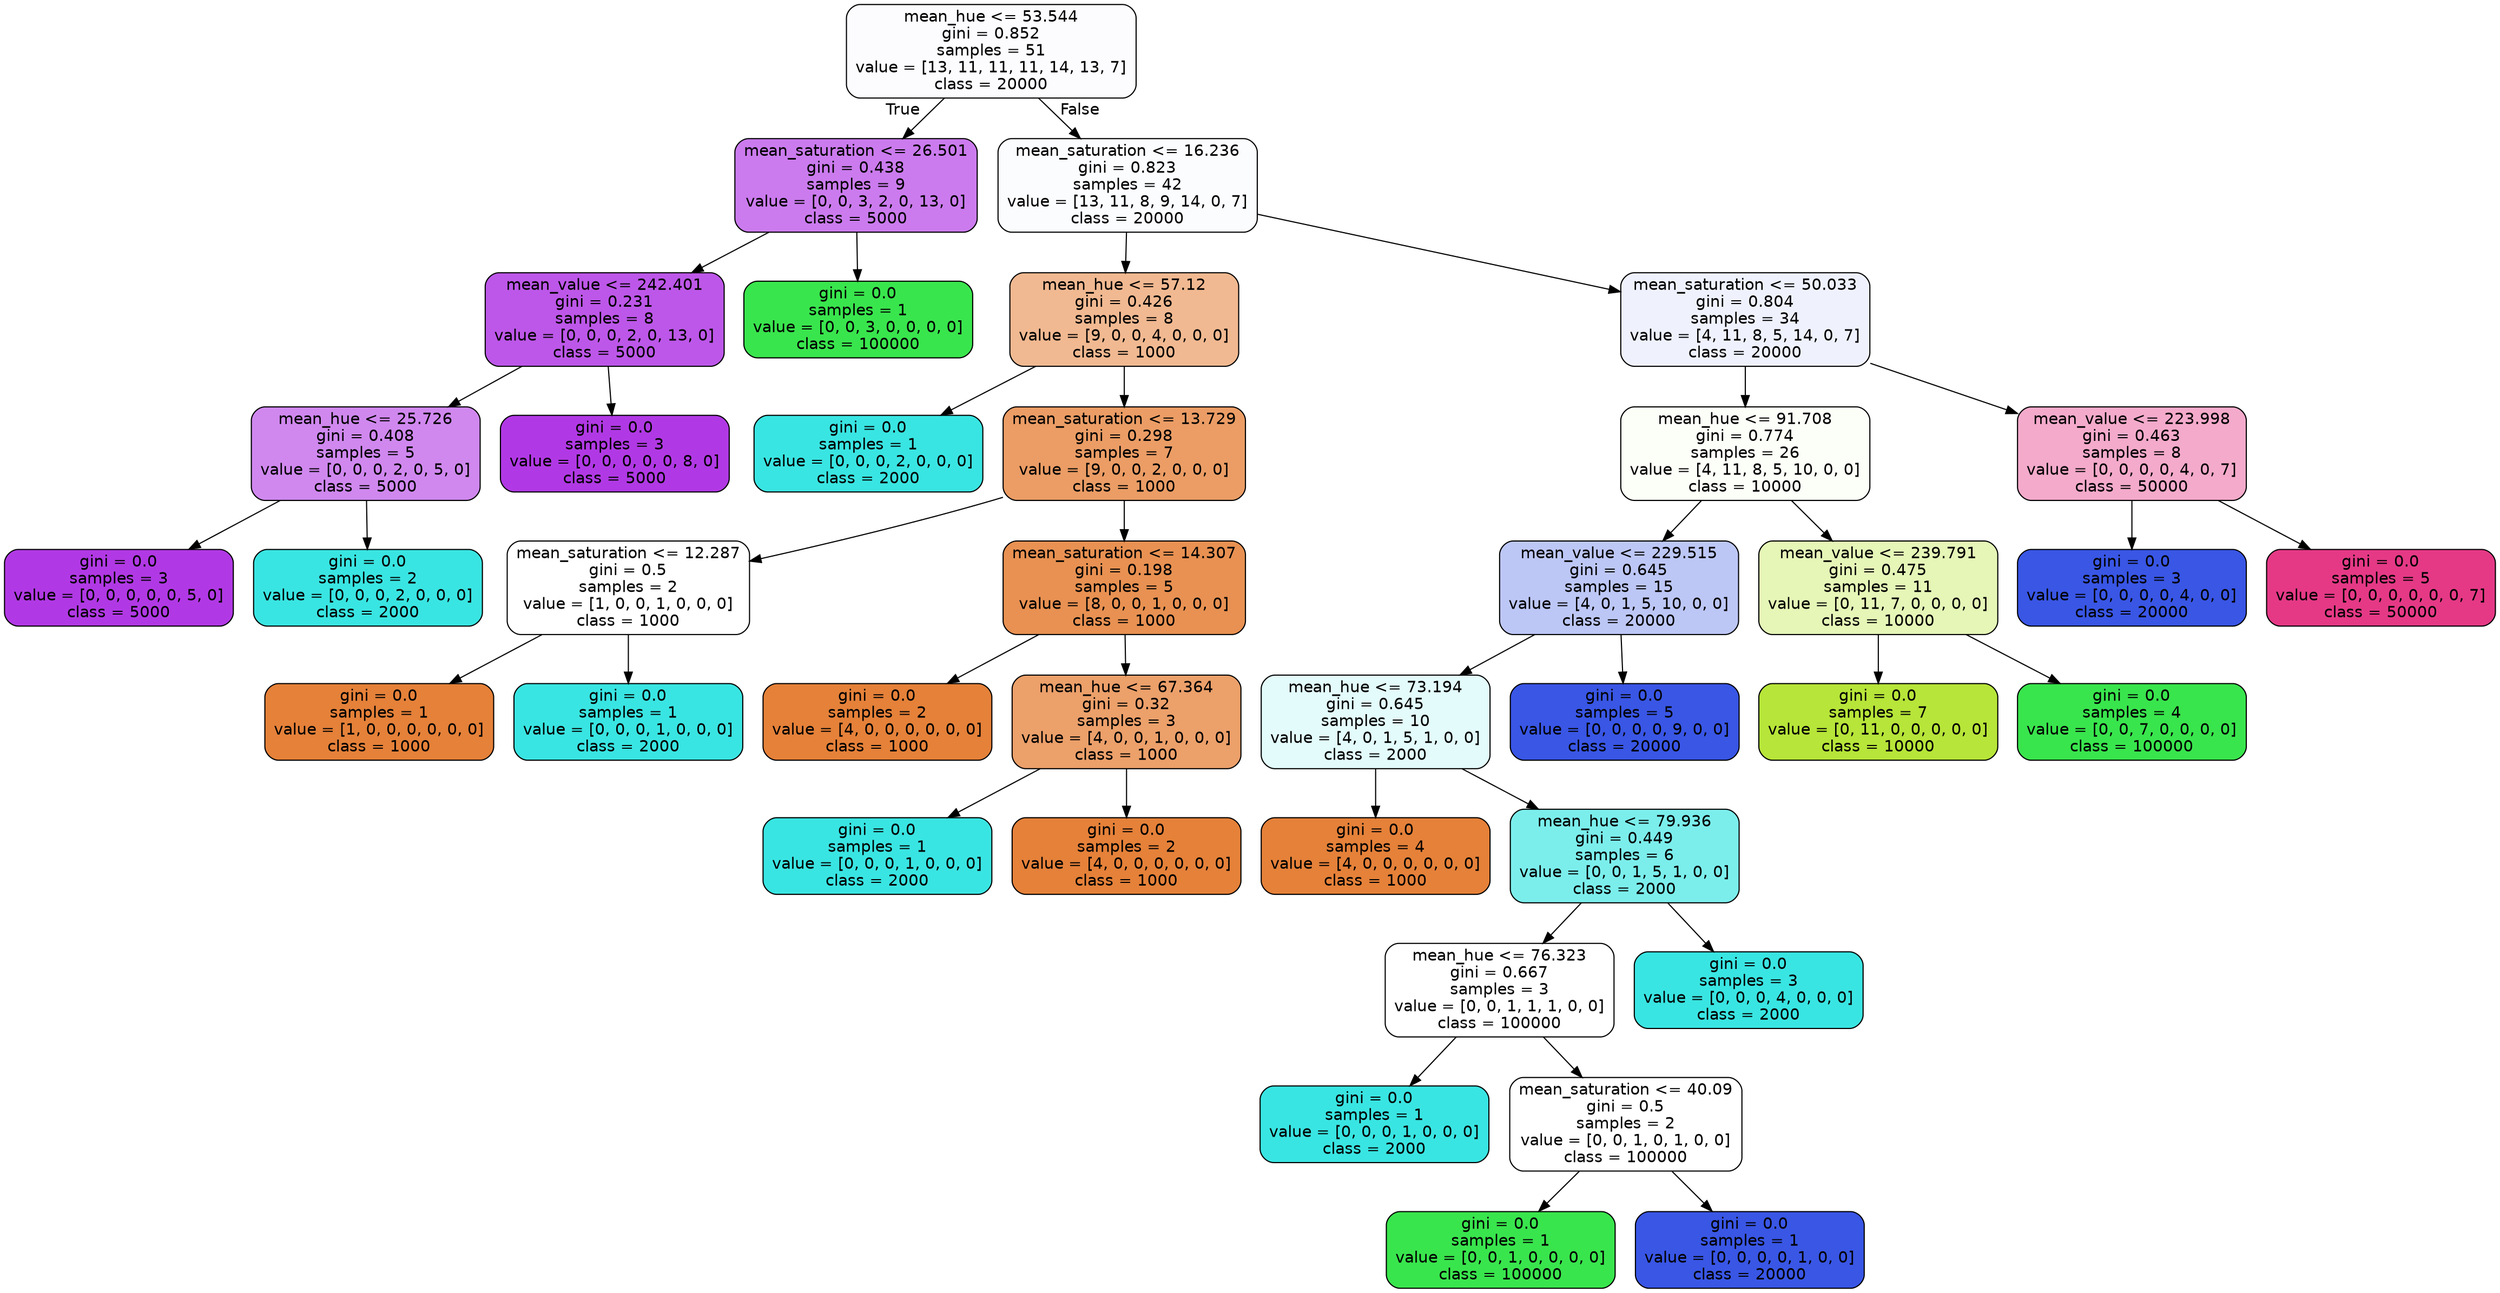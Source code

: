 digraph Tree {
node [shape=box, style="filled, rounded", color="black", fontname="helvetica"] ;
edge [fontname="helvetica"] ;
0 [label="mean_hue <= 53.544\ngini = 0.852\nsamples = 51\nvalue = [13, 11, 11, 11, 14, 13, 7]\nclass = 20000", fillcolor="#fcfcff"] ;
1 [label="mean_saturation <= 26.501\ngini = 0.438\nsamples = 9\nvalue = [0, 0, 3, 2, 0, 13, 0]\nclass = 5000", fillcolor="#cb7bee"] ;
0 -> 1 [labeldistance=2.5, labelangle=45, headlabel="True"] ;
2 [label="mean_value <= 242.401\ngini = 0.231\nsamples = 8\nvalue = [0, 0, 0, 2, 0, 13, 0]\nclass = 5000", fillcolor="#bd57e9"] ;
1 -> 2 ;
3 [label="mean_hue <= 25.726\ngini = 0.408\nsamples = 5\nvalue = [0, 0, 0, 2, 0, 5, 0]\nclass = 5000", fillcolor="#d088ef"] ;
2 -> 3 ;
4 [label="gini = 0.0\nsamples = 3\nvalue = [0, 0, 0, 0, 0, 5, 0]\nclass = 5000", fillcolor="#b139e5"] ;
3 -> 4 ;
5 [label="gini = 0.0\nsamples = 2\nvalue = [0, 0, 0, 2, 0, 0, 0]\nclass = 2000", fillcolor="#39e5e2"] ;
3 -> 5 ;
6 [label="gini = 0.0\nsamples = 3\nvalue = [0, 0, 0, 0, 0, 8, 0]\nclass = 5000", fillcolor="#b139e5"] ;
2 -> 6 ;
7 [label="gini = 0.0\nsamples = 1\nvalue = [0, 0, 3, 0, 0, 0, 0]\nclass = 100000", fillcolor="#39e54d"] ;
1 -> 7 ;
8 [label="mean_saturation <= 16.236\ngini = 0.823\nsamples = 42\nvalue = [13, 11, 8, 9, 14, 0, 7]\nclass = 20000", fillcolor="#fbfcfe"] ;
0 -> 8 [labeldistance=2.5, labelangle=-45, headlabel="False"] ;
9 [label="mean_hue <= 57.12\ngini = 0.426\nsamples = 8\nvalue = [9, 0, 0, 4, 0, 0, 0]\nclass = 1000", fillcolor="#f1b991"] ;
8 -> 9 ;
10 [label="gini = 0.0\nsamples = 1\nvalue = [0, 0, 0, 2, 0, 0, 0]\nclass = 2000", fillcolor="#39e5e2"] ;
9 -> 10 ;
11 [label="mean_saturation <= 13.729\ngini = 0.298\nsamples = 7\nvalue = [9, 0, 0, 2, 0, 0, 0]\nclass = 1000", fillcolor="#eb9d65"] ;
9 -> 11 ;
12 [label="mean_saturation <= 12.287\ngini = 0.5\nsamples = 2\nvalue = [1, 0, 0, 1, 0, 0, 0]\nclass = 1000", fillcolor="#ffffff"] ;
11 -> 12 ;
13 [label="gini = 0.0\nsamples = 1\nvalue = [1, 0, 0, 0, 0, 0, 0]\nclass = 1000", fillcolor="#e58139"] ;
12 -> 13 ;
14 [label="gini = 0.0\nsamples = 1\nvalue = [0, 0, 0, 1, 0, 0, 0]\nclass = 2000", fillcolor="#39e5e2"] ;
12 -> 14 ;
15 [label="mean_saturation <= 14.307\ngini = 0.198\nsamples = 5\nvalue = [8, 0, 0, 1, 0, 0, 0]\nclass = 1000", fillcolor="#e89152"] ;
11 -> 15 ;
16 [label="gini = 0.0\nsamples = 2\nvalue = [4, 0, 0, 0, 0, 0, 0]\nclass = 1000", fillcolor="#e58139"] ;
15 -> 16 ;
17 [label="mean_hue <= 67.364\ngini = 0.32\nsamples = 3\nvalue = [4, 0, 0, 1, 0, 0, 0]\nclass = 1000", fillcolor="#eca06a"] ;
15 -> 17 ;
18 [label="gini = 0.0\nsamples = 1\nvalue = [0, 0, 0, 1, 0, 0, 0]\nclass = 2000", fillcolor="#39e5e2"] ;
17 -> 18 ;
19 [label="gini = 0.0\nsamples = 2\nvalue = [4, 0, 0, 0, 0, 0, 0]\nclass = 1000", fillcolor="#e58139"] ;
17 -> 19 ;
20 [label="mean_saturation <= 50.033\ngini = 0.804\nsamples = 34\nvalue = [4, 11, 8, 5, 14, 0, 7]\nclass = 20000", fillcolor="#eff2fd"] ;
8 -> 20 ;
21 [label="mean_hue <= 91.708\ngini = 0.774\nsamples = 26\nvalue = [4, 11, 8, 5, 10, 0, 0]\nclass = 10000", fillcolor="#fcfef8"] ;
20 -> 21 ;
22 [label="mean_value <= 229.515\ngini = 0.645\nsamples = 15\nvalue = [4, 0, 1, 5, 10, 0, 0]\nclass = 20000", fillcolor="#bdc7f6"] ;
21 -> 22 ;
23 [label="mean_hue <= 73.194\ngini = 0.645\nsamples = 10\nvalue = [4, 0, 1, 5, 1, 0, 0]\nclass = 2000", fillcolor="#e3fbfb"] ;
22 -> 23 ;
24 [label="gini = 0.0\nsamples = 4\nvalue = [4, 0, 0, 0, 0, 0, 0]\nclass = 1000", fillcolor="#e58139"] ;
23 -> 24 ;
25 [label="mean_hue <= 79.936\ngini = 0.449\nsamples = 6\nvalue = [0, 0, 1, 5, 1, 0, 0]\nclass = 2000", fillcolor="#7beeec"] ;
23 -> 25 ;
26 [label="mean_hue <= 76.323\ngini = 0.667\nsamples = 3\nvalue = [0, 0, 1, 1, 1, 0, 0]\nclass = 100000", fillcolor="#ffffff"] ;
25 -> 26 ;
27 [label="gini = 0.0\nsamples = 1\nvalue = [0, 0, 0, 1, 0, 0, 0]\nclass = 2000", fillcolor="#39e5e2"] ;
26 -> 27 ;
28 [label="mean_saturation <= 40.09\ngini = 0.5\nsamples = 2\nvalue = [0, 0, 1, 0, 1, 0, 0]\nclass = 100000", fillcolor="#ffffff"] ;
26 -> 28 ;
29 [label="gini = 0.0\nsamples = 1\nvalue = [0, 0, 1, 0, 0, 0, 0]\nclass = 100000", fillcolor="#39e54d"] ;
28 -> 29 ;
30 [label="gini = 0.0\nsamples = 1\nvalue = [0, 0, 0, 0, 1, 0, 0]\nclass = 20000", fillcolor="#3956e5"] ;
28 -> 30 ;
31 [label="gini = 0.0\nsamples = 3\nvalue = [0, 0, 0, 4, 0, 0, 0]\nclass = 2000", fillcolor="#39e5e2"] ;
25 -> 31 ;
32 [label="gini = 0.0\nsamples = 5\nvalue = [0, 0, 0, 0, 9, 0, 0]\nclass = 20000", fillcolor="#3956e5"] ;
22 -> 32 ;
33 [label="mean_value <= 239.791\ngini = 0.475\nsamples = 11\nvalue = [0, 11, 7, 0, 0, 0, 0]\nclass = 10000", fillcolor="#e5f6b7"] ;
21 -> 33 ;
34 [label="gini = 0.0\nsamples = 7\nvalue = [0, 11, 0, 0, 0, 0, 0]\nclass = 10000", fillcolor="#b7e539"] ;
33 -> 34 ;
35 [label="gini = 0.0\nsamples = 4\nvalue = [0, 0, 7, 0, 0, 0, 0]\nclass = 100000", fillcolor="#39e54d"] ;
33 -> 35 ;
36 [label="mean_value <= 223.998\ngini = 0.463\nsamples = 8\nvalue = [0, 0, 0, 0, 4, 0, 7]\nclass = 50000", fillcolor="#f4aacb"] ;
20 -> 36 ;
37 [label="gini = 0.0\nsamples = 3\nvalue = [0, 0, 0, 0, 4, 0, 0]\nclass = 20000", fillcolor="#3956e5"] ;
36 -> 37 ;
38 [label="gini = 0.0\nsamples = 5\nvalue = [0, 0, 0, 0, 0, 0, 7]\nclass = 50000", fillcolor="#e53986"] ;
36 -> 38 ;
}